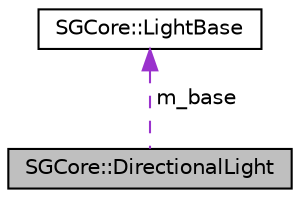 digraph "SGCore::DirectionalLight"
{
 // LATEX_PDF_SIZE
  edge [fontname="Helvetica",fontsize="10",labelfontname="Helvetica",labelfontsize="10"];
  node [fontname="Helvetica",fontsize="10",shape=record];
  Node1 [label="SGCore::DirectionalLight",height=0.2,width=0.4,color="black", fillcolor="grey75", style="filled", fontcolor="black",tooltip=" "];
  Node2 -> Node1 [dir="back",color="darkorchid3",fontsize="10",style="dashed",label=" m_base" ];
  Node2 [label="SGCore::LightBase",height=0.2,width=0.4,color="black", fillcolor="white", style="filled",URL="$structSGCore_1_1LightBase.html",tooltip=" "];
}
